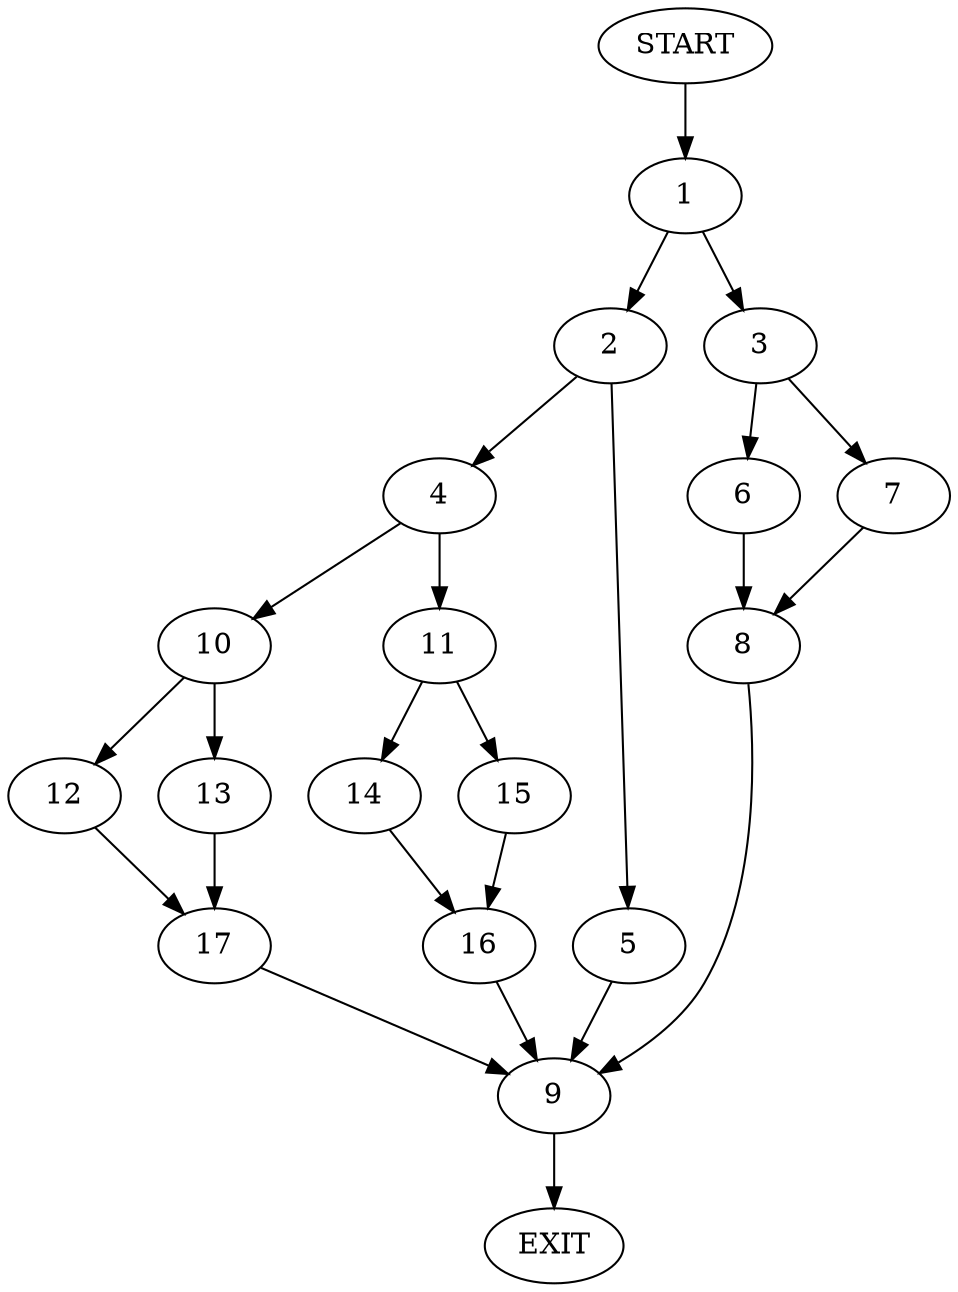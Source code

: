digraph {
0 [label="START"]
18 [label="EXIT"]
0 -> 1
1 -> 2
1 -> 3
2 -> 4
2 -> 5
3 -> 6
3 -> 7
6 -> 8
7 -> 8
8 -> 9
9 -> 18
5 -> 9
4 -> 10
4 -> 11
10 -> 12
10 -> 13
11 -> 14
11 -> 15
14 -> 16
15 -> 16
16 -> 9
12 -> 17
13 -> 17
17 -> 9
}
